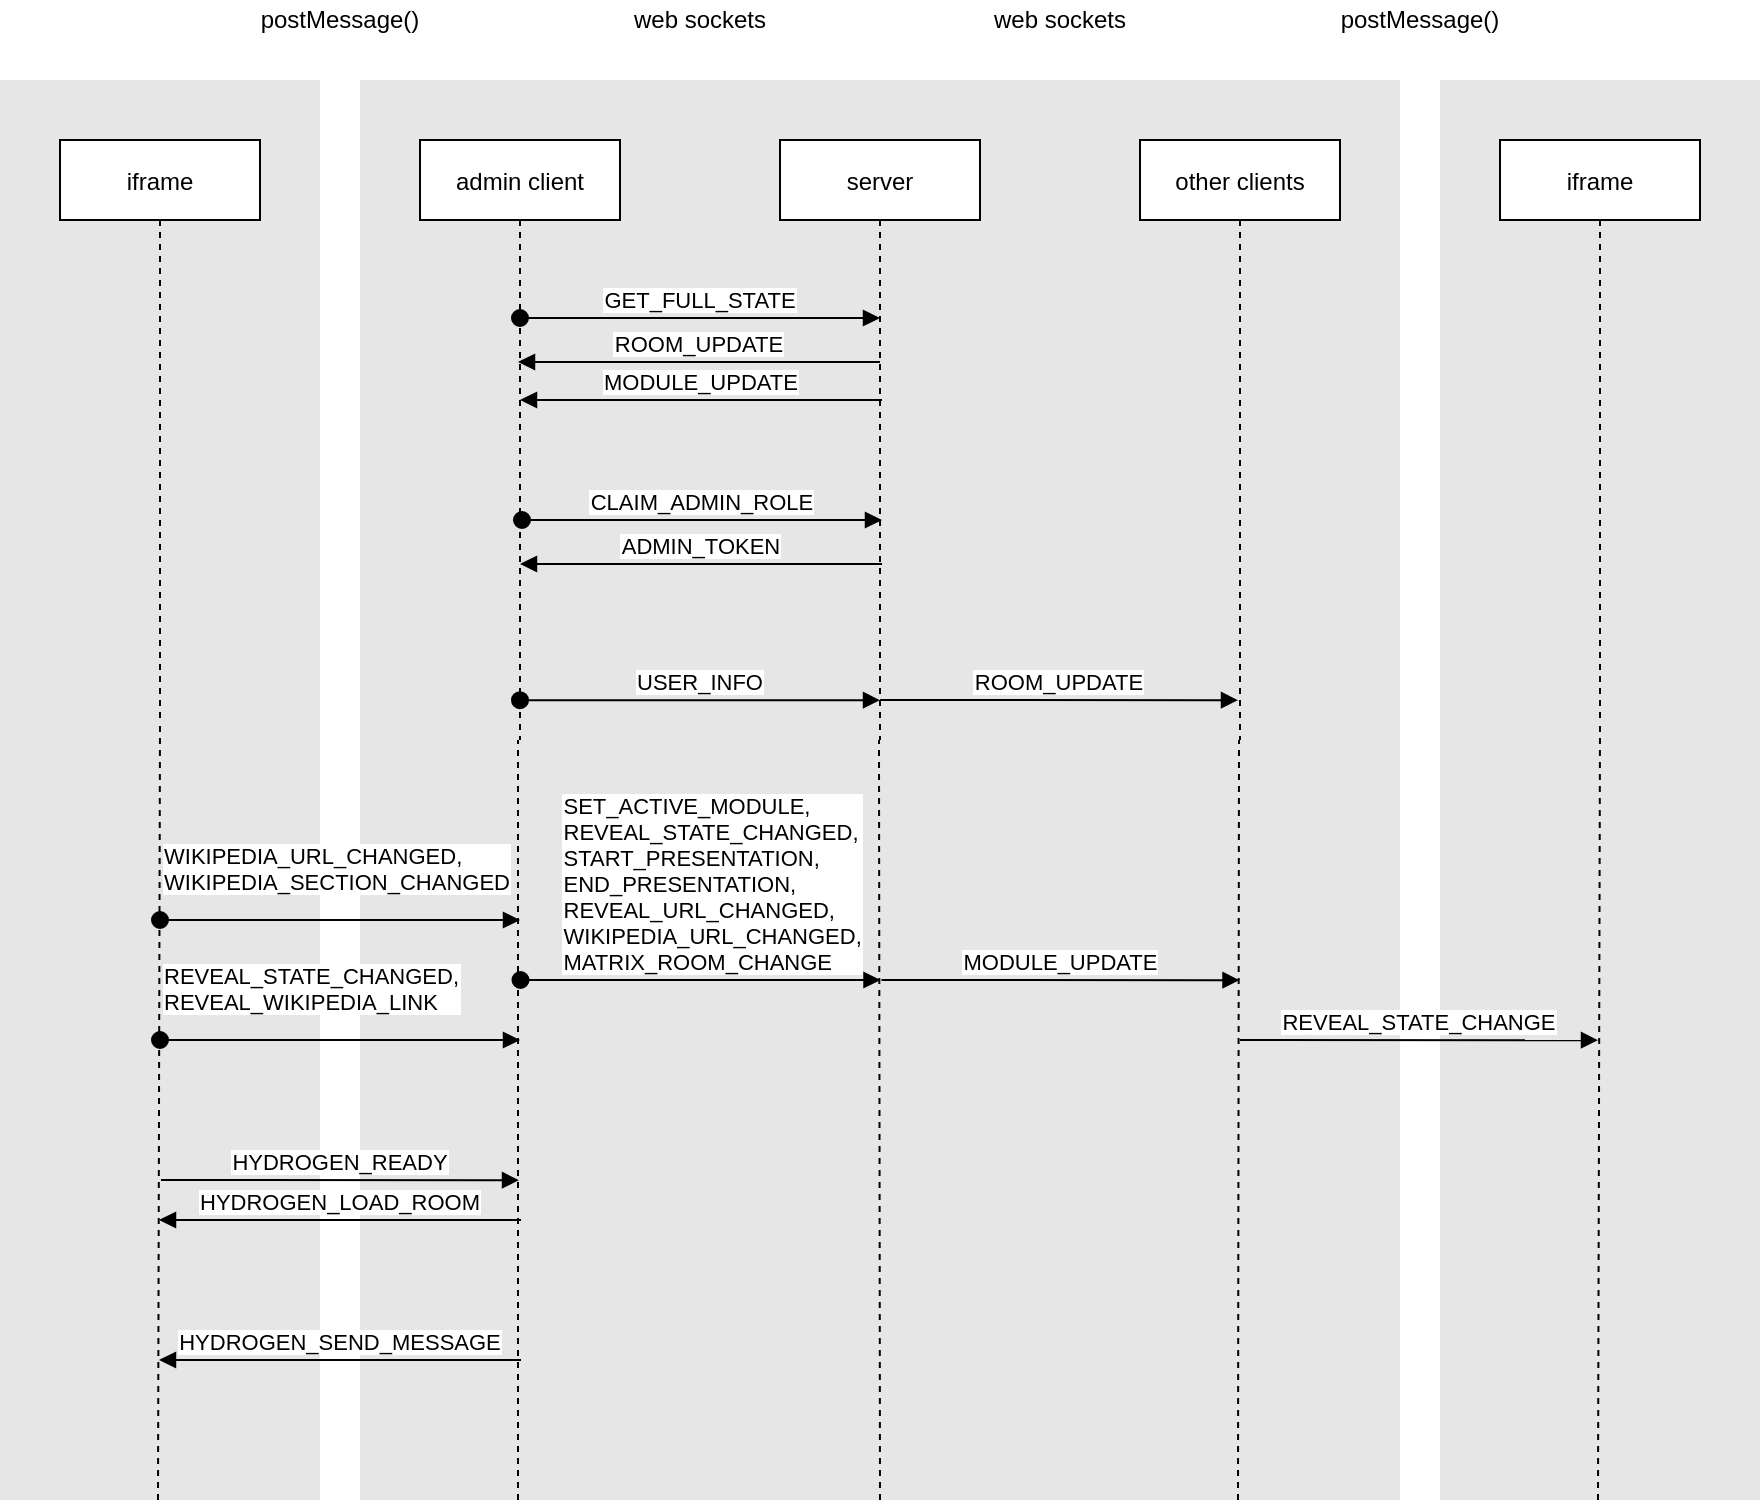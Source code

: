 <mxfile version="14.6.13" type="device"><diagram id="kgpKYQtTHZ0yAKxKKP6v" name="Page-1"><mxGraphModel dx="1586" dy="830" grid="1" gridSize="10" guides="1" tooltips="1" connect="1" arrows="1" fold="1" page="0" pageScale="1" pageWidth="1169" pageHeight="827" math="0" shadow="0"><root><mxCell id="0"/><mxCell id="1" parent="0"/><mxCell id="0q9VoO9tDnF1LrOy1DOU-20" value="" style="rounded=0;whiteSpace=wrap;html=1;strokeColor=none;fillColor=#E6E6E6;movable=0;resizable=0;rotatable=0;deletable=0;editable=0;connectable=0;" parent="1" vertex="1"><mxGeometry x="630" y="50" width="160" height="710" as="geometry"/></mxCell><mxCell id="0q9VoO9tDnF1LrOy1DOU-7" value="" style="rounded=0;whiteSpace=wrap;html=1;strokeColor=none;fillColor=#E6E6E6;movable=0;resizable=0;rotatable=0;deletable=0;editable=0;connectable=0;" parent="1" vertex="1"><mxGeometry x="90" y="50" width="520" height="710" as="geometry"/></mxCell><mxCell id="0q9VoO9tDnF1LrOy1DOU-6" value="" style="rounded=0;whiteSpace=wrap;html=1;strokeColor=none;fillColor=#E6E6E6;movable=0;resizable=0;rotatable=0;deletable=0;editable=0;connectable=0;" parent="1" vertex="1"><mxGeometry x="-90" y="50" width="160" height="710" as="geometry"/></mxCell><mxCell id="3nuBFxr9cyL0pnOWT2aG-1" value="admin client" style="shape=umlLifeline;perimeter=lifelinePerimeter;container=1;collapsible=0;recursiveResize=0;rounded=0;shadow=0;strokeWidth=1;" parent="1" vertex="1"><mxGeometry x="120" y="80" width="100" height="300" as="geometry"/></mxCell><mxCell id="3nuBFxr9cyL0pnOWT2aG-5" value="server" style="shape=umlLifeline;perimeter=lifelinePerimeter;container=1;collapsible=0;recursiveResize=0;rounded=0;shadow=0;strokeWidth=1;" parent="1" vertex="1"><mxGeometry x="300" y="80" width="100" height="300" as="geometry"/></mxCell><mxCell id="0q9VoO9tDnF1LrOy1DOU-1" value="other clients" style="shape=umlLifeline;perimeter=lifelinePerimeter;container=1;collapsible=0;recursiveResize=0;rounded=0;shadow=0;strokeWidth=1;" parent="1" vertex="1"><mxGeometry x="480" y="80" width="100" height="300" as="geometry"/></mxCell><mxCell id="0q9VoO9tDnF1LrOy1DOU-2" value="iframe" style="shape=umlLifeline;perimeter=lifelinePerimeter;container=1;collapsible=0;recursiveResize=0;rounded=0;shadow=0;strokeWidth=1;" parent="1" vertex="1"><mxGeometry x="-60" y="80" width="100" height="290" as="geometry"/></mxCell><mxCell id="3nuBFxr9cyL0pnOWT2aG-3" value="USER_INFO" style="verticalAlign=bottom;startArrow=oval;endArrow=block;startSize=8;shadow=0;strokeWidth=1;entryX=0.5;entryY=0.267;entryDx=0;entryDy=0;entryPerimeter=0;exitX=0.5;exitY=0.267;exitDx=0;exitDy=0;exitPerimeter=0;" parent="1" edge="1"><mxGeometry relative="1" as="geometry"><mxPoint x="170" y="360.1" as="sourcePoint"/><mxPoint x="350" y="360.1" as="targetPoint"/></mxGeometry></mxCell><mxCell id="0q9VoO9tDnF1LrOy1DOU-3" value="ROOM_UPDATE" style="verticalAlign=bottom;startArrow=none;endArrow=block;startSize=8;shadow=0;strokeWidth=1;entryX=0.49;entryY=0.267;entryDx=0;entryDy=0;entryPerimeter=0;startFill=0;" parent="1" edge="1"><mxGeometry relative="1" as="geometry"><mxPoint x="350" y="360" as="sourcePoint"/><mxPoint x="529" y="360.1" as="targetPoint"/></mxGeometry></mxCell><mxCell id="0q9VoO9tDnF1LrOy1DOU-8" value="postMessage()" style="text;html=1;strokeColor=none;fillColor=none;align=center;verticalAlign=middle;whiteSpace=wrap;rounded=0;" parent="1" vertex="1"><mxGeometry x="60" y="10" width="40" height="20" as="geometry"/></mxCell><mxCell id="0q9VoO9tDnF1LrOy1DOU-9" value="web sockets" style="text;html=1;strokeColor=none;fillColor=none;align=center;verticalAlign=middle;whiteSpace=wrap;rounded=0;" parent="1" vertex="1"><mxGeometry x="200" y="10" width="120" height="20" as="geometry"/></mxCell><mxCell id="0q9VoO9tDnF1LrOy1DOU-10" value="GET_FULL_STATE" style="verticalAlign=bottom;startArrow=oval;endArrow=block;startSize=8;shadow=0;strokeWidth=1;entryX=0.5;entryY=0.267;entryDx=0;entryDy=0;entryPerimeter=0;exitX=0.5;exitY=0.267;exitDx=0;exitDy=0;exitPerimeter=0;" parent="1" edge="1"><mxGeometry relative="1" as="geometry"><mxPoint x="170" y="169" as="sourcePoint"/><mxPoint x="350" y="169" as="targetPoint"/></mxGeometry></mxCell><mxCell id="0q9VoO9tDnF1LrOy1DOU-11" value="ROOM_UPDATE" style="verticalAlign=bottom;startArrow=none;endArrow=block;startSize=8;shadow=0;strokeWidth=1;entryX=0.49;entryY=0.46;entryDx=0;entryDy=0;entryPerimeter=0;startFill=0;exitX=0.5;exitY=0.46;exitDx=0;exitDy=0;exitPerimeter=0;" parent="1" edge="1"><mxGeometry relative="1" as="geometry"><mxPoint x="350" y="191" as="sourcePoint"/><mxPoint x="169" y="191" as="targetPoint"/></mxGeometry></mxCell><mxCell id="0q9VoO9tDnF1LrOy1DOU-13" value="CLAIM_ADMIN_ROLE" style="verticalAlign=bottom;startArrow=oval;endArrow=block;startSize=8;shadow=0;strokeWidth=1;entryX=0.5;entryY=0.267;entryDx=0;entryDy=0;entryPerimeter=0;exitX=0.5;exitY=0.267;exitDx=0;exitDy=0;exitPerimeter=0;" parent="1" edge="1"><mxGeometry relative="1" as="geometry"><mxPoint x="171" y="270" as="sourcePoint"/><mxPoint x="351" y="270" as="targetPoint"/></mxGeometry></mxCell><mxCell id="0q9VoO9tDnF1LrOy1DOU-14" value="ADMIN_TOKEN" style="verticalAlign=bottom;startArrow=none;endArrow=block;startSize=8;shadow=0;strokeWidth=1;entryX=0.49;entryY=0.46;entryDx=0;entryDy=0;entryPerimeter=0;startFill=0;exitX=0.5;exitY=0.46;exitDx=0;exitDy=0;exitPerimeter=0;" parent="1" edge="1"><mxGeometry relative="1" as="geometry"><mxPoint x="351" y="292" as="sourcePoint"/><mxPoint x="170" y="292" as="targetPoint"/></mxGeometry></mxCell><mxCell id="0q9VoO9tDnF1LrOy1DOU-15" value="MODULE_UPDATE" style="verticalAlign=bottom;startArrow=none;endArrow=block;startSize=8;shadow=0;strokeWidth=1;entryX=0.49;entryY=0.46;entryDx=0;entryDy=0;entryPerimeter=0;startFill=0;exitX=0.5;exitY=0.46;exitDx=0;exitDy=0;exitPerimeter=0;" parent="1" edge="1"><mxGeometry relative="1" as="geometry"><mxPoint x="351" y="210" as="sourcePoint"/><mxPoint x="170" y="210" as="targetPoint"/></mxGeometry></mxCell><mxCell id="0q9VoO9tDnF1LrOy1DOU-19" value="iframe" style="shape=umlLifeline;perimeter=lifelinePerimeter;container=1;collapsible=0;recursiveResize=0;rounded=0;shadow=0;strokeWidth=1;" parent="1" vertex="1"><mxGeometry x="660" y="80" width="100" height="290" as="geometry"/></mxCell><mxCell id="0q9VoO9tDnF1LrOy1DOU-21" value="REVEAL_STATE_CHANGE" style="verticalAlign=bottom;startArrow=none;endArrow=block;startSize=8;shadow=0;strokeWidth=1;entryX=0.49;entryY=0.267;entryDx=0;entryDy=0;entryPerimeter=0;startFill=0;" parent="1" edge="1"><mxGeometry relative="1" as="geometry"><mxPoint x="530" y="530" as="sourcePoint"/><mxPoint x="709" y="530.1" as="targetPoint"/></mxGeometry></mxCell><mxCell id="0q9VoO9tDnF1LrOy1DOU-25" value="" style="endArrow=none;dashed=1;html=1;" parent="1" edge="1"><mxGeometry width="50" height="50" relative="1" as="geometry"><mxPoint x="169" y="760" as="sourcePoint"/><mxPoint x="169" y="380" as="targetPoint"/></mxGeometry></mxCell><mxCell id="0q9VoO9tDnF1LrOy1DOU-26" value="web sockets" style="text;html=1;strokeColor=none;fillColor=none;align=center;verticalAlign=middle;whiteSpace=wrap;rounded=0;" parent="1" vertex="1"><mxGeometry x="380" y="10" width="120" height="20" as="geometry"/></mxCell><mxCell id="0q9VoO9tDnF1LrOy1DOU-27" value="postMessage()" style="text;html=1;strokeColor=none;fillColor=none;align=center;verticalAlign=middle;whiteSpace=wrap;rounded=0;" parent="1" vertex="1"><mxGeometry x="600" y="10" width="40" height="20" as="geometry"/></mxCell><mxCell id="0q9VoO9tDnF1LrOy1DOU-28" value="" style="endArrow=none;dashed=1;html=1;" parent="1" edge="1"><mxGeometry width="50" height="50" relative="1" as="geometry"><mxPoint x="350" y="760" as="sourcePoint"/><mxPoint x="349.5" y="380" as="targetPoint"/></mxGeometry></mxCell><mxCell id="0q9VoO9tDnF1LrOy1DOU-29" value="" style="endArrow=none;dashed=1;html=1;" parent="1" edge="1"><mxGeometry width="50" height="50" relative="1" as="geometry"><mxPoint x="529" y="760" as="sourcePoint"/><mxPoint x="529.5" y="380" as="targetPoint"/></mxGeometry></mxCell><mxCell id="0q9VoO9tDnF1LrOy1DOU-30" value="" style="endArrow=none;dashed=1;html=1;" parent="1" edge="1"><mxGeometry width="50" height="50" relative="1" as="geometry"><mxPoint x="-11" y="760" as="sourcePoint"/><mxPoint x="-10" y="370" as="targetPoint"/></mxGeometry></mxCell><mxCell id="0q9VoO9tDnF1LrOy1DOU-31" value="" style="endArrow=none;dashed=1;html=1;" parent="1" edge="1"><mxGeometry width="50" height="50" relative="1" as="geometry"><mxPoint x="709" y="760" as="sourcePoint"/><mxPoint x="710" y="370" as="targetPoint"/></mxGeometry></mxCell><mxCell id="0q9VoO9tDnF1LrOy1DOU-39" value="SET_ACTIVE_MODULE,&#10;REVEAL_STATE_CHANGED,&#10;START_PRESENTATION,&#10;END_PRESENTATION,&#10;REVEAL_URL_CHANGED,&#10;WIKIPEDIA_URL_CHANGED,&#10;MATRIX_ROOM_CHANGE" style="verticalAlign=bottom;startArrow=oval;endArrow=block;startSize=8;shadow=0;strokeWidth=1;entryX=0.5;entryY=0.267;entryDx=0;entryDy=0;entryPerimeter=0;exitX=0.5;exitY=0.267;exitDx=0;exitDy=0;exitPerimeter=0;align=left;" parent="1" edge="1"><mxGeometry x="-0.781" relative="1" as="geometry"><mxPoint x="170.25" y="500" as="sourcePoint"/><mxPoint x="350.25" y="500" as="targetPoint"/><mxPoint as="offset"/></mxGeometry></mxCell><mxCell id="0q9VoO9tDnF1LrOy1DOU-40" value="MODULE_UPDATE" style="verticalAlign=bottom;startArrow=none;endArrow=block;startSize=8;shadow=0;strokeWidth=1;entryX=0.49;entryY=0.267;entryDx=0;entryDy=0;entryPerimeter=0;startFill=0;" parent="1" edge="1"><mxGeometry relative="1" as="geometry"><mxPoint x="350.75" y="500" as="sourcePoint"/><mxPoint x="529.75" y="500.1" as="targetPoint"/></mxGeometry></mxCell><mxCell id="iDOKY5ln8nt0bRY2Ucqe-2" value="WIKIPEDIA_URL_CHANGED,&#10;WIKIPEDIA_SECTION_CHANGED" style="verticalAlign=bottom;startArrow=oval;endArrow=block;startSize=8;shadow=0;strokeWidth=1;entryX=0.5;entryY=0.267;entryDx=0;entryDy=0;entryPerimeter=0;exitX=0.5;exitY=0.267;exitDx=0;exitDy=0;exitPerimeter=0;align=left;" edge="1" parent="1"><mxGeometry x="-1" y="10" relative="1" as="geometry"><mxPoint x="-10" y="470" as="sourcePoint"/><mxPoint x="170" y="470" as="targetPoint"/><mxPoint as="offset"/></mxGeometry></mxCell><mxCell id="iDOKY5ln8nt0bRY2Ucqe-3" value="REVEAL_STATE_CHANGED,&#10;REVEAL_WIKIPEDIA_LINK" style="verticalAlign=bottom;startArrow=oval;endArrow=block;startSize=8;shadow=0;strokeWidth=1;entryX=0.5;entryY=0.267;entryDx=0;entryDy=0;entryPerimeter=0;exitX=0.5;exitY=0.267;exitDx=0;exitDy=0;exitPerimeter=0;align=left;" edge="1" parent="1"><mxGeometry x="-1" y="10" relative="1" as="geometry"><mxPoint x="-10" y="530" as="sourcePoint"/><mxPoint x="170" y="530" as="targetPoint"/><mxPoint as="offset"/></mxGeometry></mxCell><mxCell id="iDOKY5ln8nt0bRY2Ucqe-5" value="HYDROGEN_READY" style="verticalAlign=bottom;startArrow=none;endArrow=block;startSize=8;shadow=0;strokeWidth=1;entryX=0.49;entryY=0.267;entryDx=0;entryDy=0;entryPerimeter=0;startFill=0;" edge="1" parent="1"><mxGeometry relative="1" as="geometry"><mxPoint x="-9.5" y="600" as="sourcePoint"/><mxPoint x="169.5" y="600.1" as="targetPoint"/></mxGeometry></mxCell><mxCell id="iDOKY5ln8nt0bRY2Ucqe-7" value="HYDROGEN_SEND_MESSAGE" style="verticalAlign=bottom;startArrow=none;endArrow=block;startSize=8;shadow=0;strokeWidth=1;entryX=0.49;entryY=0.46;entryDx=0;entryDy=0;entryPerimeter=0;startFill=0;exitX=0.5;exitY=0.46;exitDx=0;exitDy=0;exitPerimeter=0;" edge="1" parent="1"><mxGeometry relative="1" as="geometry"><mxPoint x="170.5" y="690" as="sourcePoint"/><mxPoint x="-10.5" y="690" as="targetPoint"/></mxGeometry></mxCell><mxCell id="iDOKY5ln8nt0bRY2Ucqe-8" value="HYDROGEN_LOAD_ROOM" style="verticalAlign=bottom;startArrow=none;endArrow=block;startSize=8;shadow=0;strokeWidth=1;entryX=0.49;entryY=0.46;entryDx=0;entryDy=0;entryPerimeter=0;startFill=0;exitX=0.5;exitY=0.46;exitDx=0;exitDy=0;exitPerimeter=0;" edge="1" parent="1"><mxGeometry relative="1" as="geometry"><mxPoint x="170.5" y="620" as="sourcePoint"/><mxPoint x="-10.5" y="620" as="targetPoint"/></mxGeometry></mxCell></root></mxGraphModel></diagram></mxfile>
